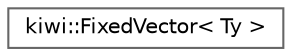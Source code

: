 digraph "Graphical Class Hierarchy"
{
 // LATEX_PDF_SIZE
  bgcolor="transparent";
  edge [fontname=Helvetica,fontsize=10,labelfontname=Helvetica,labelfontsize=10];
  node [fontname=Helvetica,fontsize=10,shape=box,height=0.2,width=0.4];
  rankdir="LR";
  Node0 [id="Node000000",label="kiwi::FixedVector\< Ty \>",height=0.2,width=0.4,color="grey40", fillcolor="white", style="filled",URL="$classkiwi_1_1FixedVector.html",tooltip=" "];
}
